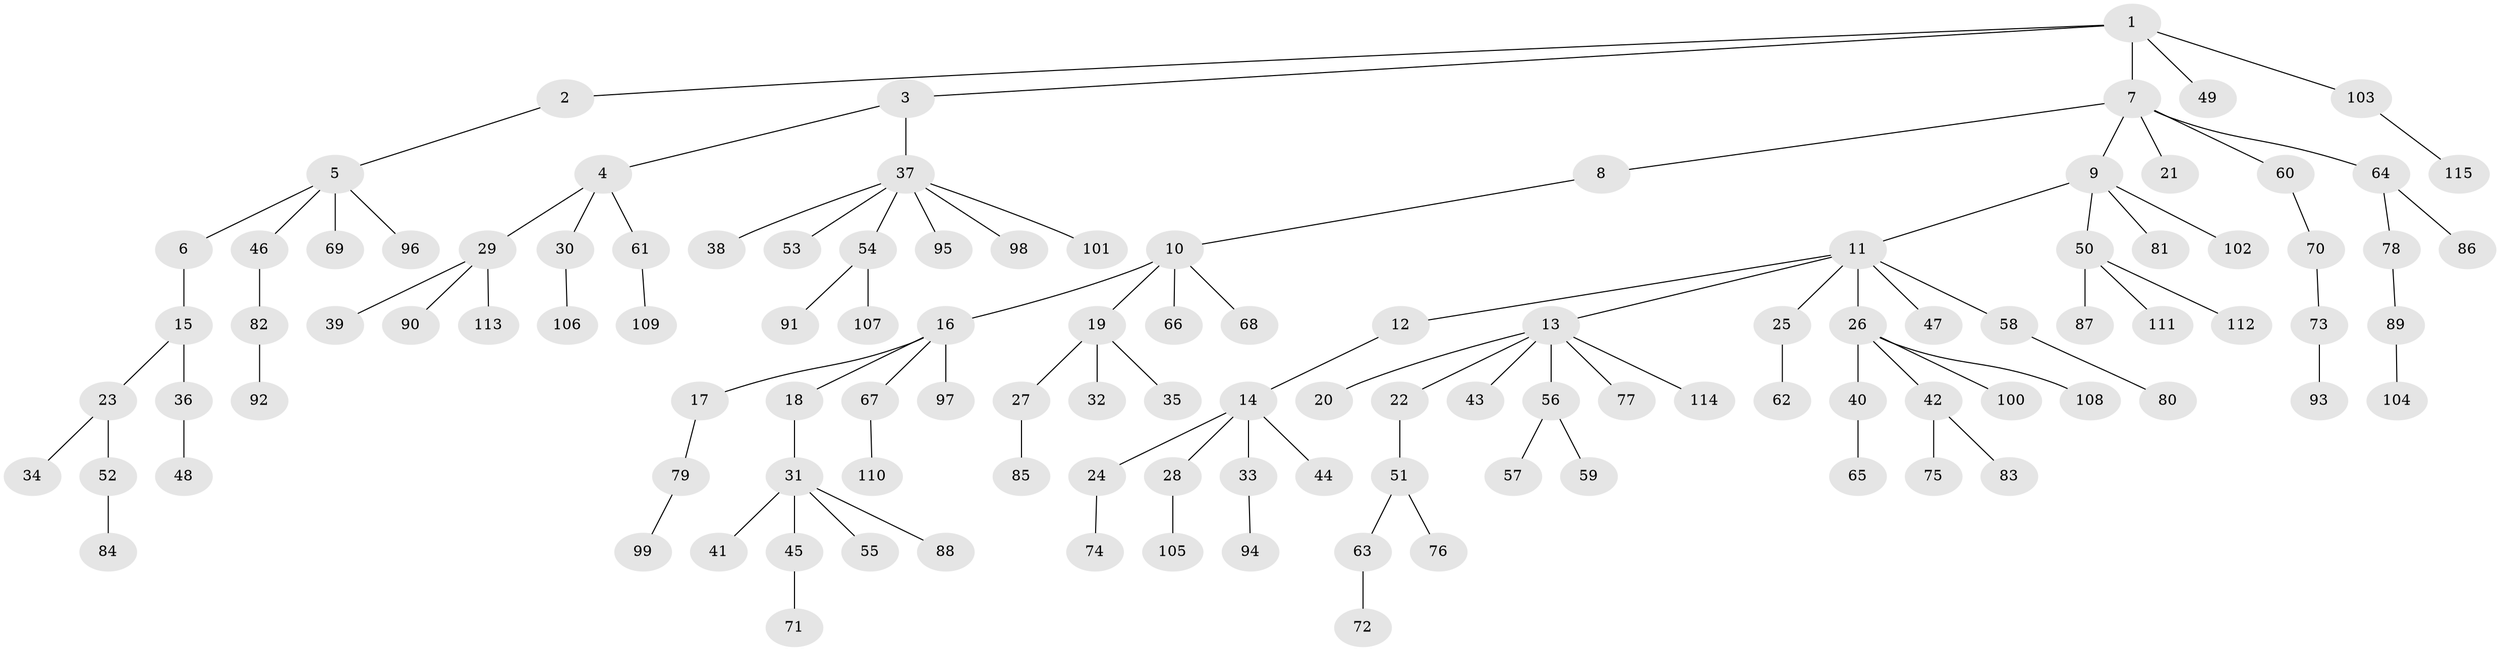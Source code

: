// Generated by graph-tools (version 1.1) at 2025/02/03/09/25 03:02:29]
// undirected, 115 vertices, 114 edges
graph export_dot {
graph [start="1"]
  node [color=gray90,style=filled];
  1;
  2;
  3;
  4;
  5;
  6;
  7;
  8;
  9;
  10;
  11;
  12;
  13;
  14;
  15;
  16;
  17;
  18;
  19;
  20;
  21;
  22;
  23;
  24;
  25;
  26;
  27;
  28;
  29;
  30;
  31;
  32;
  33;
  34;
  35;
  36;
  37;
  38;
  39;
  40;
  41;
  42;
  43;
  44;
  45;
  46;
  47;
  48;
  49;
  50;
  51;
  52;
  53;
  54;
  55;
  56;
  57;
  58;
  59;
  60;
  61;
  62;
  63;
  64;
  65;
  66;
  67;
  68;
  69;
  70;
  71;
  72;
  73;
  74;
  75;
  76;
  77;
  78;
  79;
  80;
  81;
  82;
  83;
  84;
  85;
  86;
  87;
  88;
  89;
  90;
  91;
  92;
  93;
  94;
  95;
  96;
  97;
  98;
  99;
  100;
  101;
  102;
  103;
  104;
  105;
  106;
  107;
  108;
  109;
  110;
  111;
  112;
  113;
  114;
  115;
  1 -- 2;
  1 -- 3;
  1 -- 7;
  1 -- 49;
  1 -- 103;
  2 -- 5;
  3 -- 4;
  3 -- 37;
  4 -- 29;
  4 -- 30;
  4 -- 61;
  5 -- 6;
  5 -- 46;
  5 -- 69;
  5 -- 96;
  6 -- 15;
  7 -- 8;
  7 -- 9;
  7 -- 21;
  7 -- 60;
  7 -- 64;
  8 -- 10;
  9 -- 11;
  9 -- 50;
  9 -- 81;
  9 -- 102;
  10 -- 16;
  10 -- 19;
  10 -- 66;
  10 -- 68;
  11 -- 12;
  11 -- 13;
  11 -- 25;
  11 -- 26;
  11 -- 47;
  11 -- 58;
  12 -- 14;
  13 -- 20;
  13 -- 22;
  13 -- 43;
  13 -- 56;
  13 -- 77;
  13 -- 114;
  14 -- 24;
  14 -- 28;
  14 -- 33;
  14 -- 44;
  15 -- 23;
  15 -- 36;
  16 -- 17;
  16 -- 18;
  16 -- 67;
  16 -- 97;
  17 -- 79;
  18 -- 31;
  19 -- 27;
  19 -- 32;
  19 -- 35;
  22 -- 51;
  23 -- 34;
  23 -- 52;
  24 -- 74;
  25 -- 62;
  26 -- 40;
  26 -- 42;
  26 -- 100;
  26 -- 108;
  27 -- 85;
  28 -- 105;
  29 -- 39;
  29 -- 90;
  29 -- 113;
  30 -- 106;
  31 -- 41;
  31 -- 45;
  31 -- 55;
  31 -- 88;
  33 -- 94;
  36 -- 48;
  37 -- 38;
  37 -- 53;
  37 -- 54;
  37 -- 95;
  37 -- 98;
  37 -- 101;
  40 -- 65;
  42 -- 75;
  42 -- 83;
  45 -- 71;
  46 -- 82;
  50 -- 87;
  50 -- 111;
  50 -- 112;
  51 -- 63;
  51 -- 76;
  52 -- 84;
  54 -- 91;
  54 -- 107;
  56 -- 57;
  56 -- 59;
  58 -- 80;
  60 -- 70;
  61 -- 109;
  63 -- 72;
  64 -- 78;
  64 -- 86;
  67 -- 110;
  70 -- 73;
  73 -- 93;
  78 -- 89;
  79 -- 99;
  82 -- 92;
  89 -- 104;
  103 -- 115;
}
